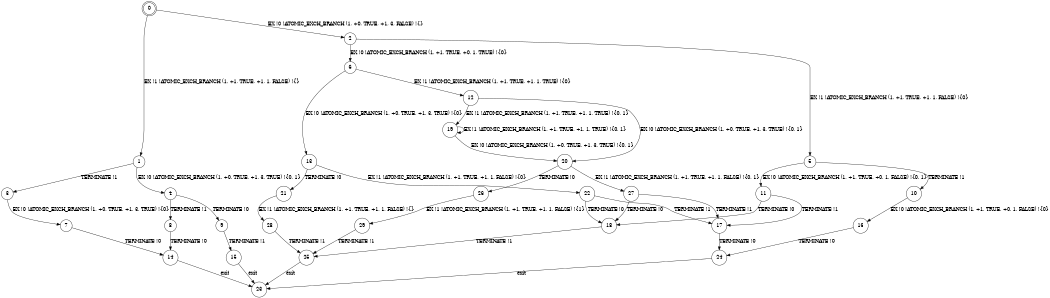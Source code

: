 digraph BCG {
size = "7, 10.5";
center = TRUE;
node [shape = circle];
0 [peripheries = 2];
0 -> 1 [label = "EX !1 !ATOMIC_EXCH_BRANCH (1, +1, TRUE, +1, 1, FALSE) !{}"];
0 -> 2 [label = "EX !0 !ATOMIC_EXCH_BRANCH (1, +0, TRUE, +1, 3, FALSE) !{}"];
1 -> 3 [label = "TERMINATE !1"];
1 -> 4 [label = "EX !0 !ATOMIC_EXCH_BRANCH (1, +0, TRUE, +1, 3, TRUE) !{0, 1}"];
2 -> 5 [label = "EX !1 !ATOMIC_EXCH_BRANCH (1, +1, TRUE, +1, 1, FALSE) !{0}"];
2 -> 6 [label = "EX !0 !ATOMIC_EXCH_BRANCH (1, +1, TRUE, +0, 1, TRUE) !{0}"];
3 -> 7 [label = "EX !0 !ATOMIC_EXCH_BRANCH (1, +0, TRUE, +1, 3, TRUE) !{0}"];
4 -> 8 [label = "TERMINATE !1"];
4 -> 9 [label = "TERMINATE !0"];
5 -> 10 [label = "TERMINATE !1"];
5 -> 11 [label = "EX !0 !ATOMIC_EXCH_BRANCH (1, +1, TRUE, +0, 1, FALSE) !{0, 1}"];
6 -> 12 [label = "EX !1 !ATOMIC_EXCH_BRANCH (1, +1, TRUE, +1, 1, TRUE) !{0}"];
6 -> 13 [label = "EX !0 !ATOMIC_EXCH_BRANCH (1, +0, TRUE, +1, 3, TRUE) !{0}"];
7 -> 14 [label = "TERMINATE !0"];
8 -> 14 [label = "TERMINATE !0"];
9 -> 15 [label = "TERMINATE !1"];
10 -> 16 [label = "EX !0 !ATOMIC_EXCH_BRANCH (1, +1, TRUE, +0, 1, FALSE) !{0}"];
11 -> 17 [label = "TERMINATE !1"];
11 -> 18 [label = "TERMINATE !0"];
12 -> 19 [label = "EX !1 !ATOMIC_EXCH_BRANCH (1, +1, TRUE, +1, 1, TRUE) !{0, 1}"];
12 -> 20 [label = "EX !0 !ATOMIC_EXCH_BRANCH (1, +0, TRUE, +1, 3, TRUE) !{0, 1}"];
13 -> 21 [label = "TERMINATE !0"];
13 -> 22 [label = "EX !1 !ATOMIC_EXCH_BRANCH (1, +1, TRUE, +1, 1, FALSE) !{0}"];
14 -> 23 [label = "exit"];
15 -> 23 [label = "exit"];
16 -> 24 [label = "TERMINATE !0"];
17 -> 24 [label = "TERMINATE !0"];
18 -> 25 [label = "TERMINATE !1"];
19 -> 19 [label = "EX !1 !ATOMIC_EXCH_BRANCH (1, +1, TRUE, +1, 1, TRUE) !{0, 1}"];
19 -> 20 [label = "EX !0 !ATOMIC_EXCH_BRANCH (1, +0, TRUE, +1, 3, TRUE) !{0, 1}"];
20 -> 26 [label = "TERMINATE !0"];
20 -> 27 [label = "EX !1 !ATOMIC_EXCH_BRANCH (1, +1, TRUE, +1, 1, FALSE) !{0, 1}"];
21 -> 28 [label = "EX !1 !ATOMIC_EXCH_BRANCH (1, +1, TRUE, +1, 1, FALSE) !{}"];
22 -> 17 [label = "TERMINATE !1"];
22 -> 18 [label = "TERMINATE !0"];
24 -> 23 [label = "exit"];
25 -> 23 [label = "exit"];
26 -> 29 [label = "EX !1 !ATOMIC_EXCH_BRANCH (1, +1, TRUE, +1, 1, FALSE) !{1}"];
27 -> 17 [label = "TERMINATE !1"];
27 -> 18 [label = "TERMINATE !0"];
28 -> 25 [label = "TERMINATE !1"];
29 -> 25 [label = "TERMINATE !1"];
}
